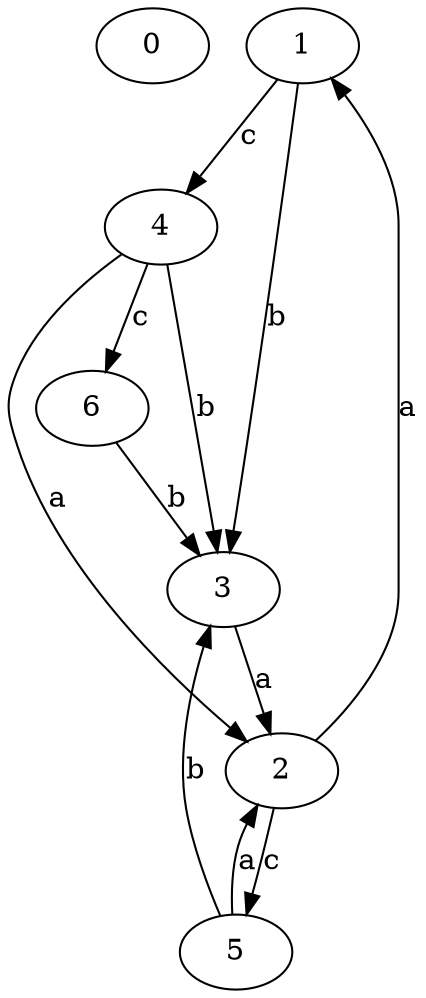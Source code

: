 strict digraph  {
0;
1;
2;
3;
4;
5;
6;
1 -> 3  [label=b];
1 -> 4  [label=c];
2 -> 1  [label=a];
2 -> 5  [label=c];
3 -> 2  [label=a];
4 -> 2  [label=a];
4 -> 3  [label=b];
4 -> 6  [label=c];
5 -> 2  [label=a];
5 -> 3  [label=b];
6 -> 3  [label=b];
}
